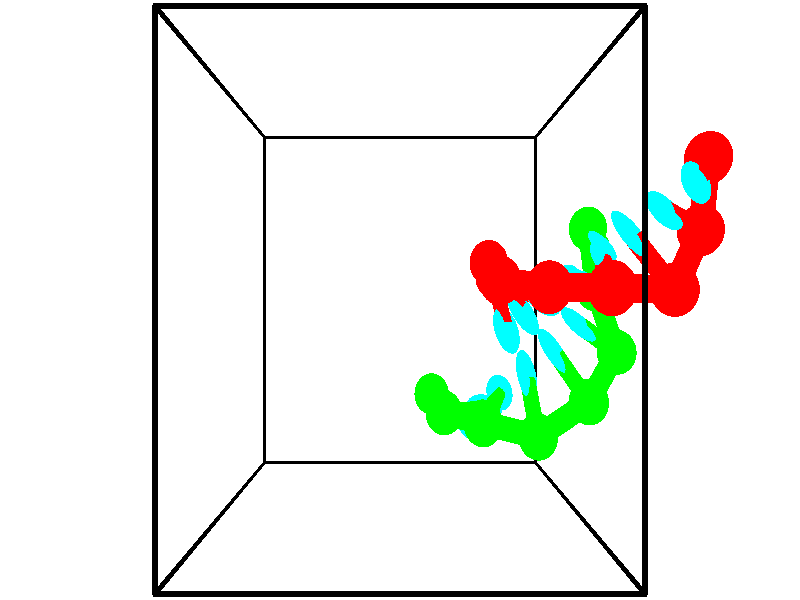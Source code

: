 // switches for output
#declare DRAW_BASES = 1; // possible values are 0, 1; only relevant for DNA ribbons
#declare DRAW_BASES_TYPE = 3; // possible values are 1, 2, 3; only relevant for DNA ribbons
#declare DRAW_FOG = 0; // set to 1 to enable fog

#include "colors.inc"

#include "transforms.inc"
background { rgb <1, 1, 1>}

#default {
   normal{
       ripples 0.25
       frequency 0.20
       turbulence 0.2
       lambda 5
   }
	finish {
		phong 0.1
		phong_size 40.
	}
}

// original window dimensions: 1024x640


// camera settings

camera {
	sky <-0, 1, 0>
	up <-0, 1, 0>
	right 1.6 * <1, 0, 0>
	location <2.5, 2.5, 11.1562>
	look_at <2.5, 2.5, 2.5>
	direction <0, 0, -8.6562>
	angle 67.0682
}


# declare cpy_camera_pos = <2.5, 2.5, 11.1562>;
# if (DRAW_FOG = 1)
fog {
	fog_type 2
	up vnormalize(cpy_camera_pos)
	color rgbt<1,1,1,0.3>
	distance 1e-5
	fog_alt 3e-3
	fog_offset 4
}
# end


// LIGHTS

# declare lum = 6;
global_settings {
	ambient_light rgb lum * <0.05, 0.05, 0.05>
	max_trace_level 15
}# declare cpy_direct_light_amount = 0.25;
light_source
{	1000 * <-1, -1, 1>,
	rgb lum * cpy_direct_light_amount
	parallel
}

light_source
{	1000 * <1, 1, -1>,
	rgb lum * cpy_direct_light_amount
	parallel
}

// strand 0

// nucleotide -1

// particle -1
sphere {
	<6.000241, 3.842979, 4.299922> 0.250000
	pigment { color rgbt <1,0,0,0> }
	no_shadow
}
cylinder {
	<5.782265, 3.666216, 4.584949>,  <5.651479, 3.560158, 4.755966>, 0.100000
	pigment { color rgbt <1,0,0,0> }
	no_shadow
}
cylinder {
	<5.782265, 3.666216, 4.584949>,  <6.000241, 3.842979, 4.299922>, 0.100000
	pigment { color rgbt <1,0,0,0> }
	no_shadow
}

// particle -1
sphere {
	<5.782265, 3.666216, 4.584949> 0.100000
	pigment { color rgbt <1,0,0,0> }
	no_shadow
}
sphere {
	0, 1
	scale<0.080000,0.200000,0.300000>
	matrix <-0.528420, -0.478832, -0.701065,
		0.651008, -0.758575, 0.027422,
		-0.544941, -0.441909, 0.712570,
		5.618783, 3.533643, 4.798720>
	pigment { color rgbt <0,1,1,0> }
	no_shadow
}
cylinder {
	<5.974141, 3.171283, 4.177230>,  <6.000241, 3.842979, 4.299922>, 0.130000
	pigment { color rgbt <1,0,0,0> }
	no_shadow
}

// nucleotide -1

// particle -1
sphere {
	<5.974141, 3.171283, 4.177230> 0.250000
	pigment { color rgbt <1,0,0,0> }
	no_shadow
}
cylinder {
	<5.643654, 3.253834, 4.386906>,  <5.445362, 3.303364, 4.512711>, 0.100000
	pigment { color rgbt <1,0,0,0> }
	no_shadow
}
cylinder {
	<5.643654, 3.253834, 4.386906>,  <5.974141, 3.171283, 4.177230>, 0.100000
	pigment { color rgbt <1,0,0,0> }
	no_shadow
}

// particle -1
sphere {
	<5.643654, 3.253834, 4.386906> 0.100000
	pigment { color rgbt <1,0,0,0> }
	no_shadow
}
sphere {
	0, 1
	scale<0.080000,0.200000,0.300000>
	matrix <-0.545181, -0.527331, -0.651690,
		0.141928, -0.824215, 0.548203,
		-0.826217, 0.206376, 0.524189,
		5.395789, 3.315747, 4.544162>
	pigment { color rgbt <0,1,1,0> }
	no_shadow
}
cylinder {
	<5.526371, 2.595044, 4.501769>,  <5.974141, 3.171283, 4.177230>, 0.130000
	pigment { color rgbt <1,0,0,0> }
	no_shadow
}

// nucleotide -1

// particle -1
sphere {
	<5.526371, 2.595044, 4.501769> 0.250000
	pigment { color rgbt <1,0,0,0> }
	no_shadow
}
cylinder {
	<5.299885, 2.898706, 4.373343>,  <5.163993, 3.080904, 4.296287>, 0.100000
	pigment { color rgbt <1,0,0,0> }
	no_shadow
}
cylinder {
	<5.299885, 2.898706, 4.373343>,  <5.526371, 2.595044, 4.501769>, 0.100000
	pigment { color rgbt <1,0,0,0> }
	no_shadow
}

// particle -1
sphere {
	<5.299885, 2.898706, 4.373343> 0.100000
	pigment { color rgbt <1,0,0,0> }
	no_shadow
}
sphere {
	0, 1
	scale<0.080000,0.200000,0.300000>
	matrix <-0.514732, -0.629892, -0.581624,
		-0.643787, -0.164052, 0.747412,
		-0.566206, 0.759160, -0.321074,
		5.130021, 3.126453, 4.277023>
	pigment { color rgbt <0,1,1,0> }
	no_shadow
}
cylinder {
	<4.761214, 2.605442, 4.721179>,  <5.526371, 2.595044, 4.501769>, 0.130000
	pigment { color rgbt <1,0,0,0> }
	no_shadow
}

// nucleotide -1

// particle -1
sphere {
	<4.761214, 2.605442, 4.721179> 0.250000
	pigment { color rgbt <1,0,0,0> }
	no_shadow
}
cylinder {
	<4.826790, 2.762543, 4.359213>,  <4.866136, 2.856803, 4.142034>, 0.100000
	pigment { color rgbt <1,0,0,0> }
	no_shadow
}
cylinder {
	<4.826790, 2.762543, 4.359213>,  <4.761214, 2.605442, 4.721179>, 0.100000
	pigment { color rgbt <1,0,0,0> }
	no_shadow
}

// particle -1
sphere {
	<4.826790, 2.762543, 4.359213> 0.100000
	pigment { color rgbt <1,0,0,0> }
	no_shadow
}
sphere {
	0, 1
	scale<0.080000,0.200000,0.300000>
	matrix <-0.671890, -0.627196, -0.393940,
		-0.722279, 0.672585, 0.161063,
		0.163940, 0.392751, -0.904914,
		4.875972, 2.880368, 4.087739>
	pigment { color rgbt <0,1,1,0> }
	no_shadow
}
cylinder {
	<4.164900, 2.618875, 4.420873>,  <4.761214, 2.605442, 4.721179>, 0.130000
	pigment { color rgbt <1,0,0,0> }
	no_shadow
}

// nucleotide -1

// particle -1
sphere {
	<4.164900, 2.618875, 4.420873> 0.250000
	pigment { color rgbt <1,0,0,0> }
	no_shadow
}
cylinder {
	<4.413116, 2.653473, 4.109118>,  <4.562046, 2.674232, 3.922064>, 0.100000
	pigment { color rgbt <1,0,0,0> }
	no_shadow
}
cylinder {
	<4.413116, 2.653473, 4.109118>,  <4.164900, 2.618875, 4.420873>, 0.100000
	pigment { color rgbt <1,0,0,0> }
	no_shadow
}

// particle -1
sphere {
	<4.413116, 2.653473, 4.109118> 0.100000
	pigment { color rgbt <1,0,0,0> }
	no_shadow
}
sphere {
	0, 1
	scale<0.080000,0.200000,0.300000>
	matrix <-0.656463, -0.486354, -0.576642,
		-0.428936, 0.869470, -0.245022,
		0.620541, 0.086495, -0.779389,
		4.599279, 2.679421, 3.875301>
	pigment { color rgbt <0,1,1,0> }
	no_shadow
}
cylinder {
	<3.702763, 2.695081, 3.905829>,  <4.164900, 2.618875, 4.420873>, 0.130000
	pigment { color rgbt <1,0,0,0> }
	no_shadow
}

// nucleotide -1

// particle -1
sphere {
	<3.702763, 2.695081, 3.905829> 0.250000
	pigment { color rgbt <1,0,0,0> }
	no_shadow
}
cylinder {
	<4.042912, 2.596333, 3.719959>,  <4.247001, 2.537083, 3.608437>, 0.100000
	pigment { color rgbt <1,0,0,0> }
	no_shadow
}
cylinder {
	<4.042912, 2.596333, 3.719959>,  <3.702763, 2.695081, 3.905829>, 0.100000
	pigment { color rgbt <1,0,0,0> }
	no_shadow
}

// particle -1
sphere {
	<4.042912, 2.596333, 3.719959> 0.100000
	pigment { color rgbt <1,0,0,0> }
	no_shadow
}
sphere {
	0, 1
	scale<0.080000,0.200000,0.300000>
	matrix <-0.524849, -0.460801, -0.715679,
		-0.037441, 0.852477, -0.521422,
		0.850371, -0.246872, -0.464675,
		4.298023, 2.522271, 3.580557>
	pigment { color rgbt <0,1,1,0> }
	no_shadow
}
cylinder {
	<3.667296, 2.907070, 3.217983>,  <3.702763, 2.695081, 3.905829>, 0.130000
	pigment { color rgbt <1,0,0,0> }
	no_shadow
}

// nucleotide -1

// particle -1
sphere {
	<3.667296, 2.907070, 3.217983> 0.250000
	pigment { color rgbt <1,0,0,0> }
	no_shadow
}
cylinder {
	<3.919006, 2.597027, 3.240673>,  <4.070033, 2.411001, 3.254287>, 0.100000
	pigment { color rgbt <1,0,0,0> }
	no_shadow
}
cylinder {
	<3.919006, 2.597027, 3.240673>,  <3.667296, 2.907070, 3.217983>, 0.100000
	pigment { color rgbt <1,0,0,0> }
	no_shadow
}

// particle -1
sphere {
	<3.919006, 2.597027, 3.240673> 0.100000
	pigment { color rgbt <1,0,0,0> }
	no_shadow
}
sphere {
	0, 1
	scale<0.080000,0.200000,0.300000>
	matrix <-0.577974, -0.515527, -0.632596,
		0.519574, 0.365293, -0.772401,
		0.629277, -0.775109, 0.056725,
		4.107790, 2.364494, 3.257690>
	pigment { color rgbt <0,1,1,0> }
	no_shadow
}
cylinder {
	<3.830105, 2.768367, 2.528685>,  <3.667296, 2.907070, 3.217983>, 0.130000
	pigment { color rgbt <1,0,0,0> }
	no_shadow
}

// nucleotide -1

// particle -1
sphere {
	<3.830105, 2.768367, 2.528685> 0.250000
	pigment { color rgbt <1,0,0,0> }
	no_shadow
}
cylinder {
	<3.907509, 2.419472, 2.708353>,  <3.953951, 2.210135, 2.816154>, 0.100000
	pigment { color rgbt <1,0,0,0> }
	no_shadow
}
cylinder {
	<3.907509, 2.419472, 2.708353>,  <3.830105, 2.768367, 2.528685>, 0.100000
	pigment { color rgbt <1,0,0,0> }
	no_shadow
}

// particle -1
sphere {
	<3.907509, 2.419472, 2.708353> 0.100000
	pigment { color rgbt <1,0,0,0> }
	no_shadow
}
sphere {
	0, 1
	scale<0.080000,0.200000,0.300000>
	matrix <-0.441996, -0.486238, -0.753798,
		0.875896, -0.052664, -0.479618,
		0.193510, -0.872238, 0.449171,
		3.965562, 2.157800, 2.843104>
	pigment { color rgbt <0,1,1,0> }
	no_shadow
}
// strand 1

// nucleotide -1

// particle -1
sphere {
	<2.961548, 1.357441, 2.344459> 0.250000
	pigment { color rgbt <0,1,0,0> }
	no_shadow
}
cylinder {
	<3.288658, 1.127342, 2.351776>,  <3.484924, 0.989283, 2.356167>, 0.100000
	pigment { color rgbt <0,1,0,0> }
	no_shadow
}
cylinder {
	<3.288658, 1.127342, 2.351776>,  <2.961548, 1.357441, 2.344459>, 0.100000
	pigment { color rgbt <0,1,0,0> }
	no_shadow
}

// particle -1
sphere {
	<3.288658, 1.127342, 2.351776> 0.100000
	pigment { color rgbt <0,1,0,0> }
	no_shadow
}
sphere {
	0, 1
	scale<0.080000,0.200000,0.300000>
	matrix <0.473817, 0.690943, 0.545981,
		-0.326714, -0.437822, 0.837598,
		0.817775, -0.575248, 0.018293,
		3.533991, 0.954768, 2.357264>
	pigment { color rgbt <0,1,1,0> }
	no_shadow
}
cylinder {
	<3.094560, 1.231066, 3.006527>,  <2.961548, 1.357441, 2.344459>, 0.130000
	pigment { color rgbt <0,1,0,0> }
	no_shadow
}

// nucleotide -1

// particle -1
sphere {
	<3.094560, 1.231066, 3.006527> 0.250000
	pigment { color rgbt <0,1,0,0> }
	no_shadow
}
cylinder {
	<3.433456, 1.224300, 2.794151>,  <3.636794, 1.220241, 2.666726>, 0.100000
	pigment { color rgbt <0,1,0,0> }
	no_shadow
}
cylinder {
	<3.433456, 1.224300, 2.794151>,  <3.094560, 1.231066, 3.006527>, 0.100000
	pigment { color rgbt <0,1,0,0> }
	no_shadow
}

// particle -1
sphere {
	<3.433456, 1.224300, 2.794151> 0.100000
	pigment { color rgbt <0,1,0,0> }
	no_shadow
}
sphere {
	0, 1
	scale<0.080000,0.200000,0.300000>
	matrix <0.407703, 0.661427, 0.629518,
		0.340529, -0.749819, 0.567284,
		0.847242, -0.016914, -0.530938,
		3.687629, 1.219226, 2.634870>
	pigment { color rgbt <0,1,1,0> }
	no_shadow
}
cylinder {
	<3.554672, 1.193889, 3.479580>,  <3.094560, 1.231066, 3.006527>, 0.130000
	pigment { color rgbt <0,1,0,0> }
	no_shadow
}

// nucleotide -1

// particle -1
sphere {
	<3.554672, 1.193889, 3.479580> 0.250000
	pigment { color rgbt <0,1,0,0> }
	no_shadow
}
cylinder {
	<3.730003, 1.339024, 3.150650>,  <3.835202, 1.426105, 2.953292>, 0.100000
	pigment { color rgbt <0,1,0,0> }
	no_shadow
}
cylinder {
	<3.730003, 1.339024, 3.150650>,  <3.554672, 1.193889, 3.479580>, 0.100000
	pigment { color rgbt <0,1,0,0> }
	no_shadow
}

// particle -1
sphere {
	<3.730003, 1.339024, 3.150650> 0.100000
	pigment { color rgbt <0,1,0,0> }
	no_shadow
}
sphere {
	0, 1
	scale<0.080000,0.200000,0.300000>
	matrix <0.538470, 0.626537, 0.563473,
		0.719666, -0.689783, 0.079252,
		0.438328, 0.362837, -0.822324,
		3.861502, 1.447875, 2.903953>
	pigment { color rgbt <0,1,1,0> }
	no_shadow
}
cylinder {
	<4.274010, 1.034014, 3.392370>,  <3.554672, 1.193889, 3.479580>, 0.130000
	pigment { color rgbt <0,1,0,0> }
	no_shadow
}

// nucleotide -1

// particle -1
sphere {
	<4.274010, 1.034014, 3.392370> 0.250000
	pigment { color rgbt <0,1,0,0> }
	no_shadow
}
cylinder {
	<4.227112, 1.393856, 3.224102>,  <4.198973, 1.609761, 3.123141>, 0.100000
	pigment { color rgbt <0,1,0,0> }
	no_shadow
}
cylinder {
	<4.227112, 1.393856, 3.224102>,  <4.274010, 1.034014, 3.392370>, 0.100000
	pigment { color rgbt <0,1,0,0> }
	no_shadow
}

// particle -1
sphere {
	<4.227112, 1.393856, 3.224102> 0.100000
	pigment { color rgbt <0,1,0,0> }
	no_shadow
}
sphere {
	0, 1
	scale<0.080000,0.200000,0.300000>
	matrix <0.702043, 0.374684, 0.605597,
		0.702417, -0.224326, -0.675491,
		-0.117244, 0.899606, -0.420671,
		4.191938, 1.663738, 3.097901>
	pigment { color rgbt <0,1,1,0> }
	no_shadow
}
cylinder {
	<4.952051, 1.395756, 3.313473>,  <4.274010, 1.034014, 3.392370>, 0.130000
	pigment { color rgbt <0,1,0,0> }
	no_shadow
}

// nucleotide -1

// particle -1
sphere {
	<4.952051, 1.395756, 3.313473> 0.250000
	pigment { color rgbt <0,1,0,0> }
	no_shadow
}
cylinder {
	<4.708168, 1.706299, 3.249561>,  <4.561838, 1.892624, 3.211214>, 0.100000
	pigment { color rgbt <0,1,0,0> }
	no_shadow
}
cylinder {
	<4.708168, 1.706299, 3.249561>,  <4.952051, 1.395756, 3.313473>, 0.100000
	pigment { color rgbt <0,1,0,0> }
	no_shadow
}

// particle -1
sphere {
	<4.708168, 1.706299, 3.249561> 0.100000
	pigment { color rgbt <0,1,0,0> }
	no_shadow
}
sphere {
	0, 1
	scale<0.080000,0.200000,0.300000>
	matrix <0.633457, 0.598434, 0.490519,
		0.476434, 0.197860, -0.856658,
		-0.609707, 0.776356, -0.159779,
		4.525256, 1.939206, 3.201628>
	pigment { color rgbt <0,1,1,0> }
	no_shadow
}
cylinder {
	<5.388168, 1.919912, 3.102351>,  <4.952051, 1.395756, 3.313473>, 0.130000
	pigment { color rgbt <0,1,0,0> }
	no_shadow
}

// nucleotide -1

// particle -1
sphere {
	<5.388168, 1.919912, 3.102351> 0.250000
	pigment { color rgbt <0,1,0,0> }
	no_shadow
}
cylinder {
	<5.059105, 2.101269, 3.239563>,  <4.861667, 2.210083, 3.321890>, 0.100000
	pigment { color rgbt <0,1,0,0> }
	no_shadow
}
cylinder {
	<5.059105, 2.101269, 3.239563>,  <5.388168, 1.919912, 3.102351>, 0.100000
	pigment { color rgbt <0,1,0,0> }
	no_shadow
}

// particle -1
sphere {
	<5.059105, 2.101269, 3.239563> 0.100000
	pigment { color rgbt <0,1,0,0> }
	no_shadow
}
sphere {
	0, 1
	scale<0.080000,0.200000,0.300000>
	matrix <0.567094, 0.697339, 0.438318,
		-0.040479, 0.555117, -0.830787,
		-0.822658, 0.453392, 0.343031,
		4.812307, 2.237286, 3.342472>
	pigment { color rgbt <0,1,1,0> }
	no_shadow
}
cylinder {
	<5.223342, 2.618332, 2.720435>,  <5.388168, 1.919912, 3.102351>, 0.130000
	pigment { color rgbt <0,1,0,0> }
	no_shadow
}

// nucleotide -1

// particle -1
sphere {
	<5.223342, 2.618332, 2.720435> 0.250000
	pigment { color rgbt <0,1,0,0> }
	no_shadow
}
cylinder {
	<5.067314, 2.653259, 3.087090>,  <4.973698, 2.674216, 3.307082>, 0.100000
	pigment { color rgbt <0,1,0,0> }
	no_shadow
}
cylinder {
	<5.067314, 2.653259, 3.087090>,  <5.223342, 2.618332, 2.720435>, 0.100000
	pigment { color rgbt <0,1,0,0> }
	no_shadow
}

// particle -1
sphere {
	<5.067314, 2.653259, 3.087090> 0.100000
	pigment { color rgbt <0,1,0,0> }
	no_shadow
}
sphere {
	0, 1
	scale<0.080000,0.200000,0.300000>
	matrix <0.578417, 0.797800, 0.170143,
		-0.716436, 0.596565, -0.361704,
		-0.390069, 0.087319, 0.916636,
		4.950294, 2.679455, 3.362080>
	pigment { color rgbt <0,1,1,0> }
	no_shadow
}
cylinder {
	<5.070603, 3.313730, 2.892487>,  <5.223342, 2.618332, 2.720435>, 0.130000
	pigment { color rgbt <0,1,0,0> }
	no_shadow
}

// nucleotide -1

// particle -1
sphere {
	<5.070603, 3.313730, 2.892487> 0.250000
	pigment { color rgbt <0,1,0,0> }
	no_shadow
}
cylinder {
	<5.057610, 3.176430, 3.267960>,  <5.049813, 3.094050, 3.493243>, 0.100000
	pigment { color rgbt <0,1,0,0> }
	no_shadow
}
cylinder {
	<5.057610, 3.176430, 3.267960>,  <5.070603, 3.313730, 2.892487>, 0.100000
	pigment { color rgbt <0,1,0,0> }
	no_shadow
}

// particle -1
sphere {
	<5.057610, 3.176430, 3.267960> 0.100000
	pigment { color rgbt <0,1,0,0> }
	no_shadow
}
sphere {
	0, 1
	scale<0.080000,0.200000,0.300000>
	matrix <0.587481, 0.753249, 0.295772,
		-0.808586, 0.561066, 0.177184,
		-0.032484, -0.343249, 0.938682,
		5.047864, 3.073455, 3.549564>
	pigment { color rgbt <0,1,1,0> }
	no_shadow
}
// box output
cylinder {
	<0.000000, 0.000000, 0.000000>,  <5.000000, 0.000000, 0.000000>, 0.025000
	pigment { color rgbt <0,0,0,0> }
	no_shadow
}
cylinder {
	<0.000000, 0.000000, 0.000000>,  <0.000000, 5.000000, 0.000000>, 0.025000
	pigment { color rgbt <0,0,0,0> }
	no_shadow
}
cylinder {
	<0.000000, 0.000000, 0.000000>,  <0.000000, 0.000000, 5.000000>, 0.025000
	pigment { color rgbt <0,0,0,0> }
	no_shadow
}
cylinder {
	<5.000000, 5.000000, 5.000000>,  <0.000000, 5.000000, 5.000000>, 0.025000
	pigment { color rgbt <0,0,0,0> }
	no_shadow
}
cylinder {
	<5.000000, 5.000000, 5.000000>,  <5.000000, 0.000000, 5.000000>, 0.025000
	pigment { color rgbt <0,0,0,0> }
	no_shadow
}
cylinder {
	<5.000000, 5.000000, 5.000000>,  <5.000000, 5.000000, 0.000000>, 0.025000
	pigment { color rgbt <0,0,0,0> }
	no_shadow
}
cylinder {
	<0.000000, 0.000000, 5.000000>,  <0.000000, 5.000000, 5.000000>, 0.025000
	pigment { color rgbt <0,0,0,0> }
	no_shadow
}
cylinder {
	<0.000000, 0.000000, 5.000000>,  <5.000000, 0.000000, 5.000000>, 0.025000
	pigment { color rgbt <0,0,0,0> }
	no_shadow
}
cylinder {
	<5.000000, 5.000000, 0.000000>,  <0.000000, 5.000000, 0.000000>, 0.025000
	pigment { color rgbt <0,0,0,0> }
	no_shadow
}
cylinder {
	<5.000000, 5.000000, 0.000000>,  <5.000000, 0.000000, 0.000000>, 0.025000
	pigment { color rgbt <0,0,0,0> }
	no_shadow
}
cylinder {
	<5.000000, 0.000000, 5.000000>,  <5.000000, 0.000000, 0.000000>, 0.025000
	pigment { color rgbt <0,0,0,0> }
	no_shadow
}
cylinder {
	<0.000000, 5.000000, 0.000000>,  <0.000000, 5.000000, 5.000000>, 0.025000
	pigment { color rgbt <0,0,0,0> }
	no_shadow
}
// end of box output
